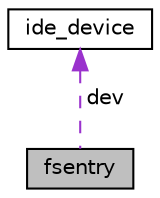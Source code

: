 digraph "fsentry"
{
  edge [fontname="Helvetica",fontsize="10",labelfontname="Helvetica",labelfontsize="10"];
  node [fontname="Helvetica",fontsize="10",shape=record];
  Node1 [label="fsentry",height=0.2,width=0.4,color="black", fillcolor="grey75", style="filled", fontcolor="black"];
  Node2 -> Node1 [dir="back",color="darkorchid3",fontsize="10",style="dashed",label=" dev" ];
  Node2 [label="ide_device",height=0.2,width=0.4,color="black", fillcolor="white", style="filled",URL="$a00214.html"];
}

